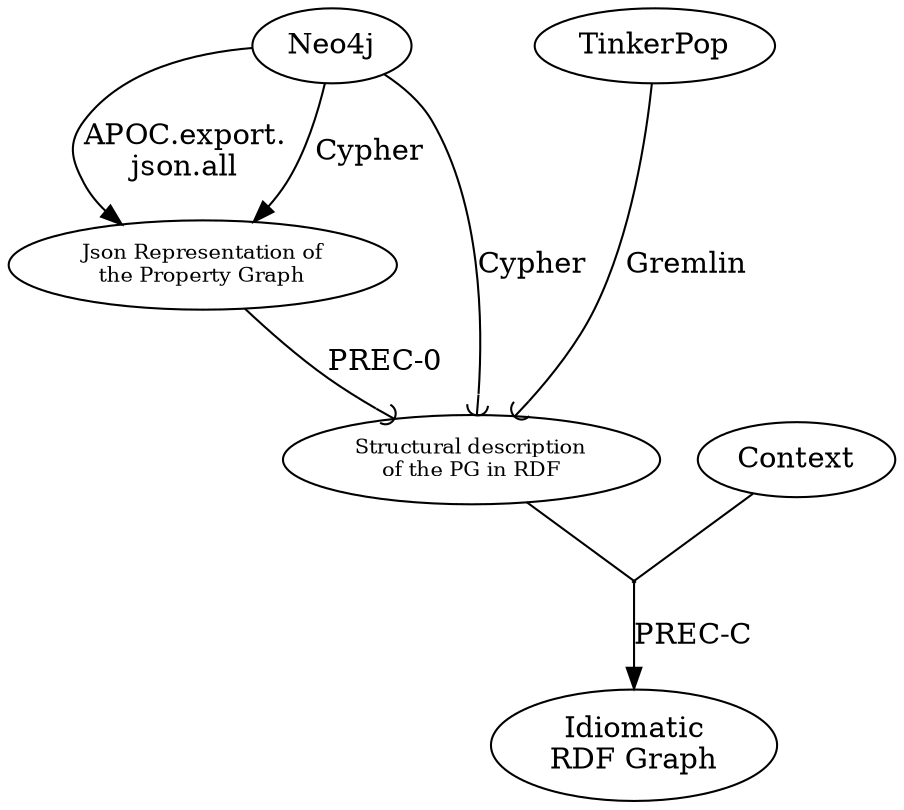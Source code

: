 digraph G {
  { rank=same; Neo4j, TinkerPop }
  
  "JSONREP" [label="Json Representation of\nthe Property Graph", fontsize = 10]
  "RDFREP" [label="Structural description\nof the PG in RDF", fontsize = 10]
  
  TinkerPop -> "RDFREP" [ label="Gremlin", arrowhead="curve" ] 
  Neo4j -> "JSONREP" [label="APOC.export.\njson.all"] ;
  Neo4j -> "JSONREP" [label="Cypher"] ;
  Neo4j -> "RDFREP" [label="Cypher", arrowhead="curve"] ;
  
  

  "JSONREP" -> "RDFREP" [label="PREC-0", arrowhead="curve"] ;
  
  "Context" -> "blanknode" [dir=none];
  "RDFREP" -> "blanknode" [dir=none];
  "blanknode" -> "Idiomatic\nRDF Graph" [label="PREC-C"] ;
  
  
  "blanknode" [shape=diamond,style=filled,label="",height=.0,width=.0] ;
}